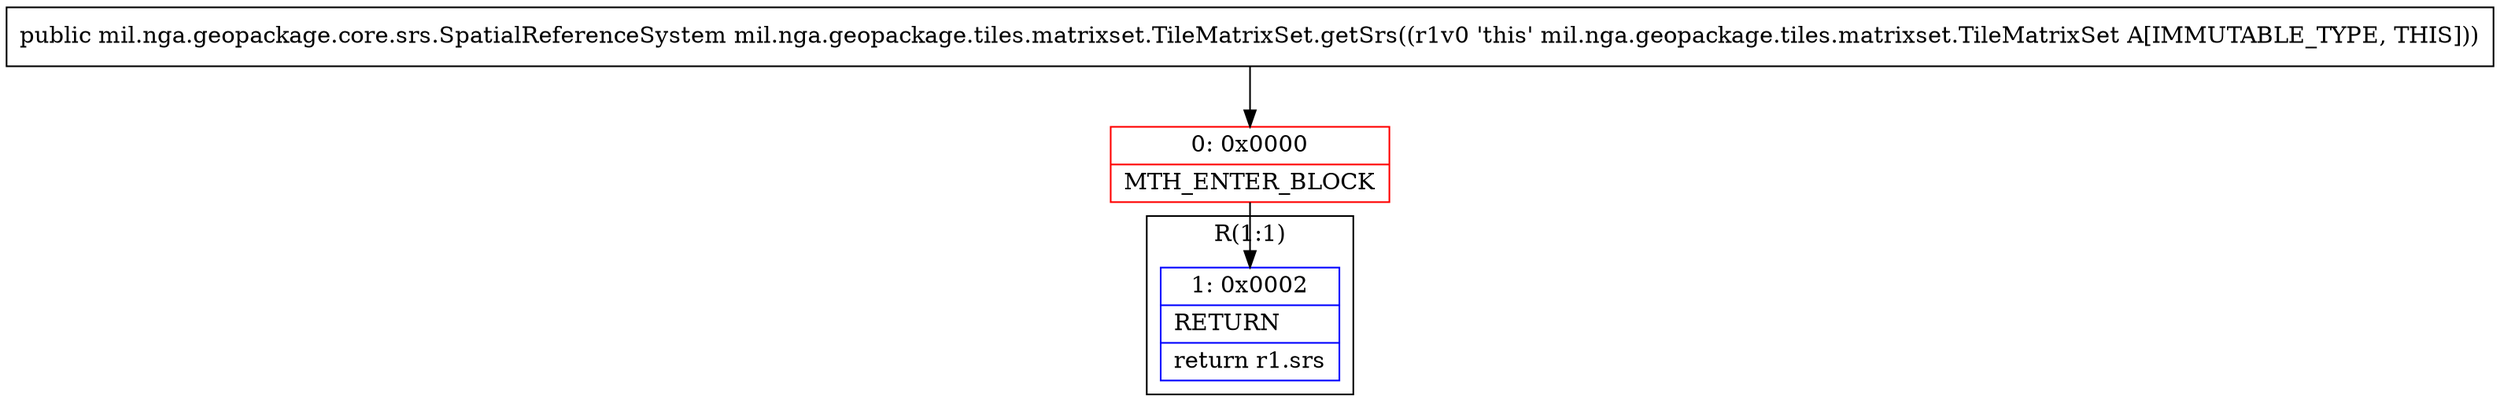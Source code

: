 digraph "CFG formil.nga.geopackage.tiles.matrixset.TileMatrixSet.getSrs()Lmil\/nga\/geopackage\/core\/srs\/SpatialReferenceSystem;" {
subgraph cluster_Region_229548260 {
label = "R(1:1)";
node [shape=record,color=blue];
Node_1 [shape=record,label="{1\:\ 0x0002|RETURN\l|return r1.srs\l}"];
}
Node_0 [shape=record,color=red,label="{0\:\ 0x0000|MTH_ENTER_BLOCK\l}"];
MethodNode[shape=record,label="{public mil.nga.geopackage.core.srs.SpatialReferenceSystem mil.nga.geopackage.tiles.matrixset.TileMatrixSet.getSrs((r1v0 'this' mil.nga.geopackage.tiles.matrixset.TileMatrixSet A[IMMUTABLE_TYPE, THIS])) }"];
MethodNode -> Node_0;
Node_0 -> Node_1;
}

